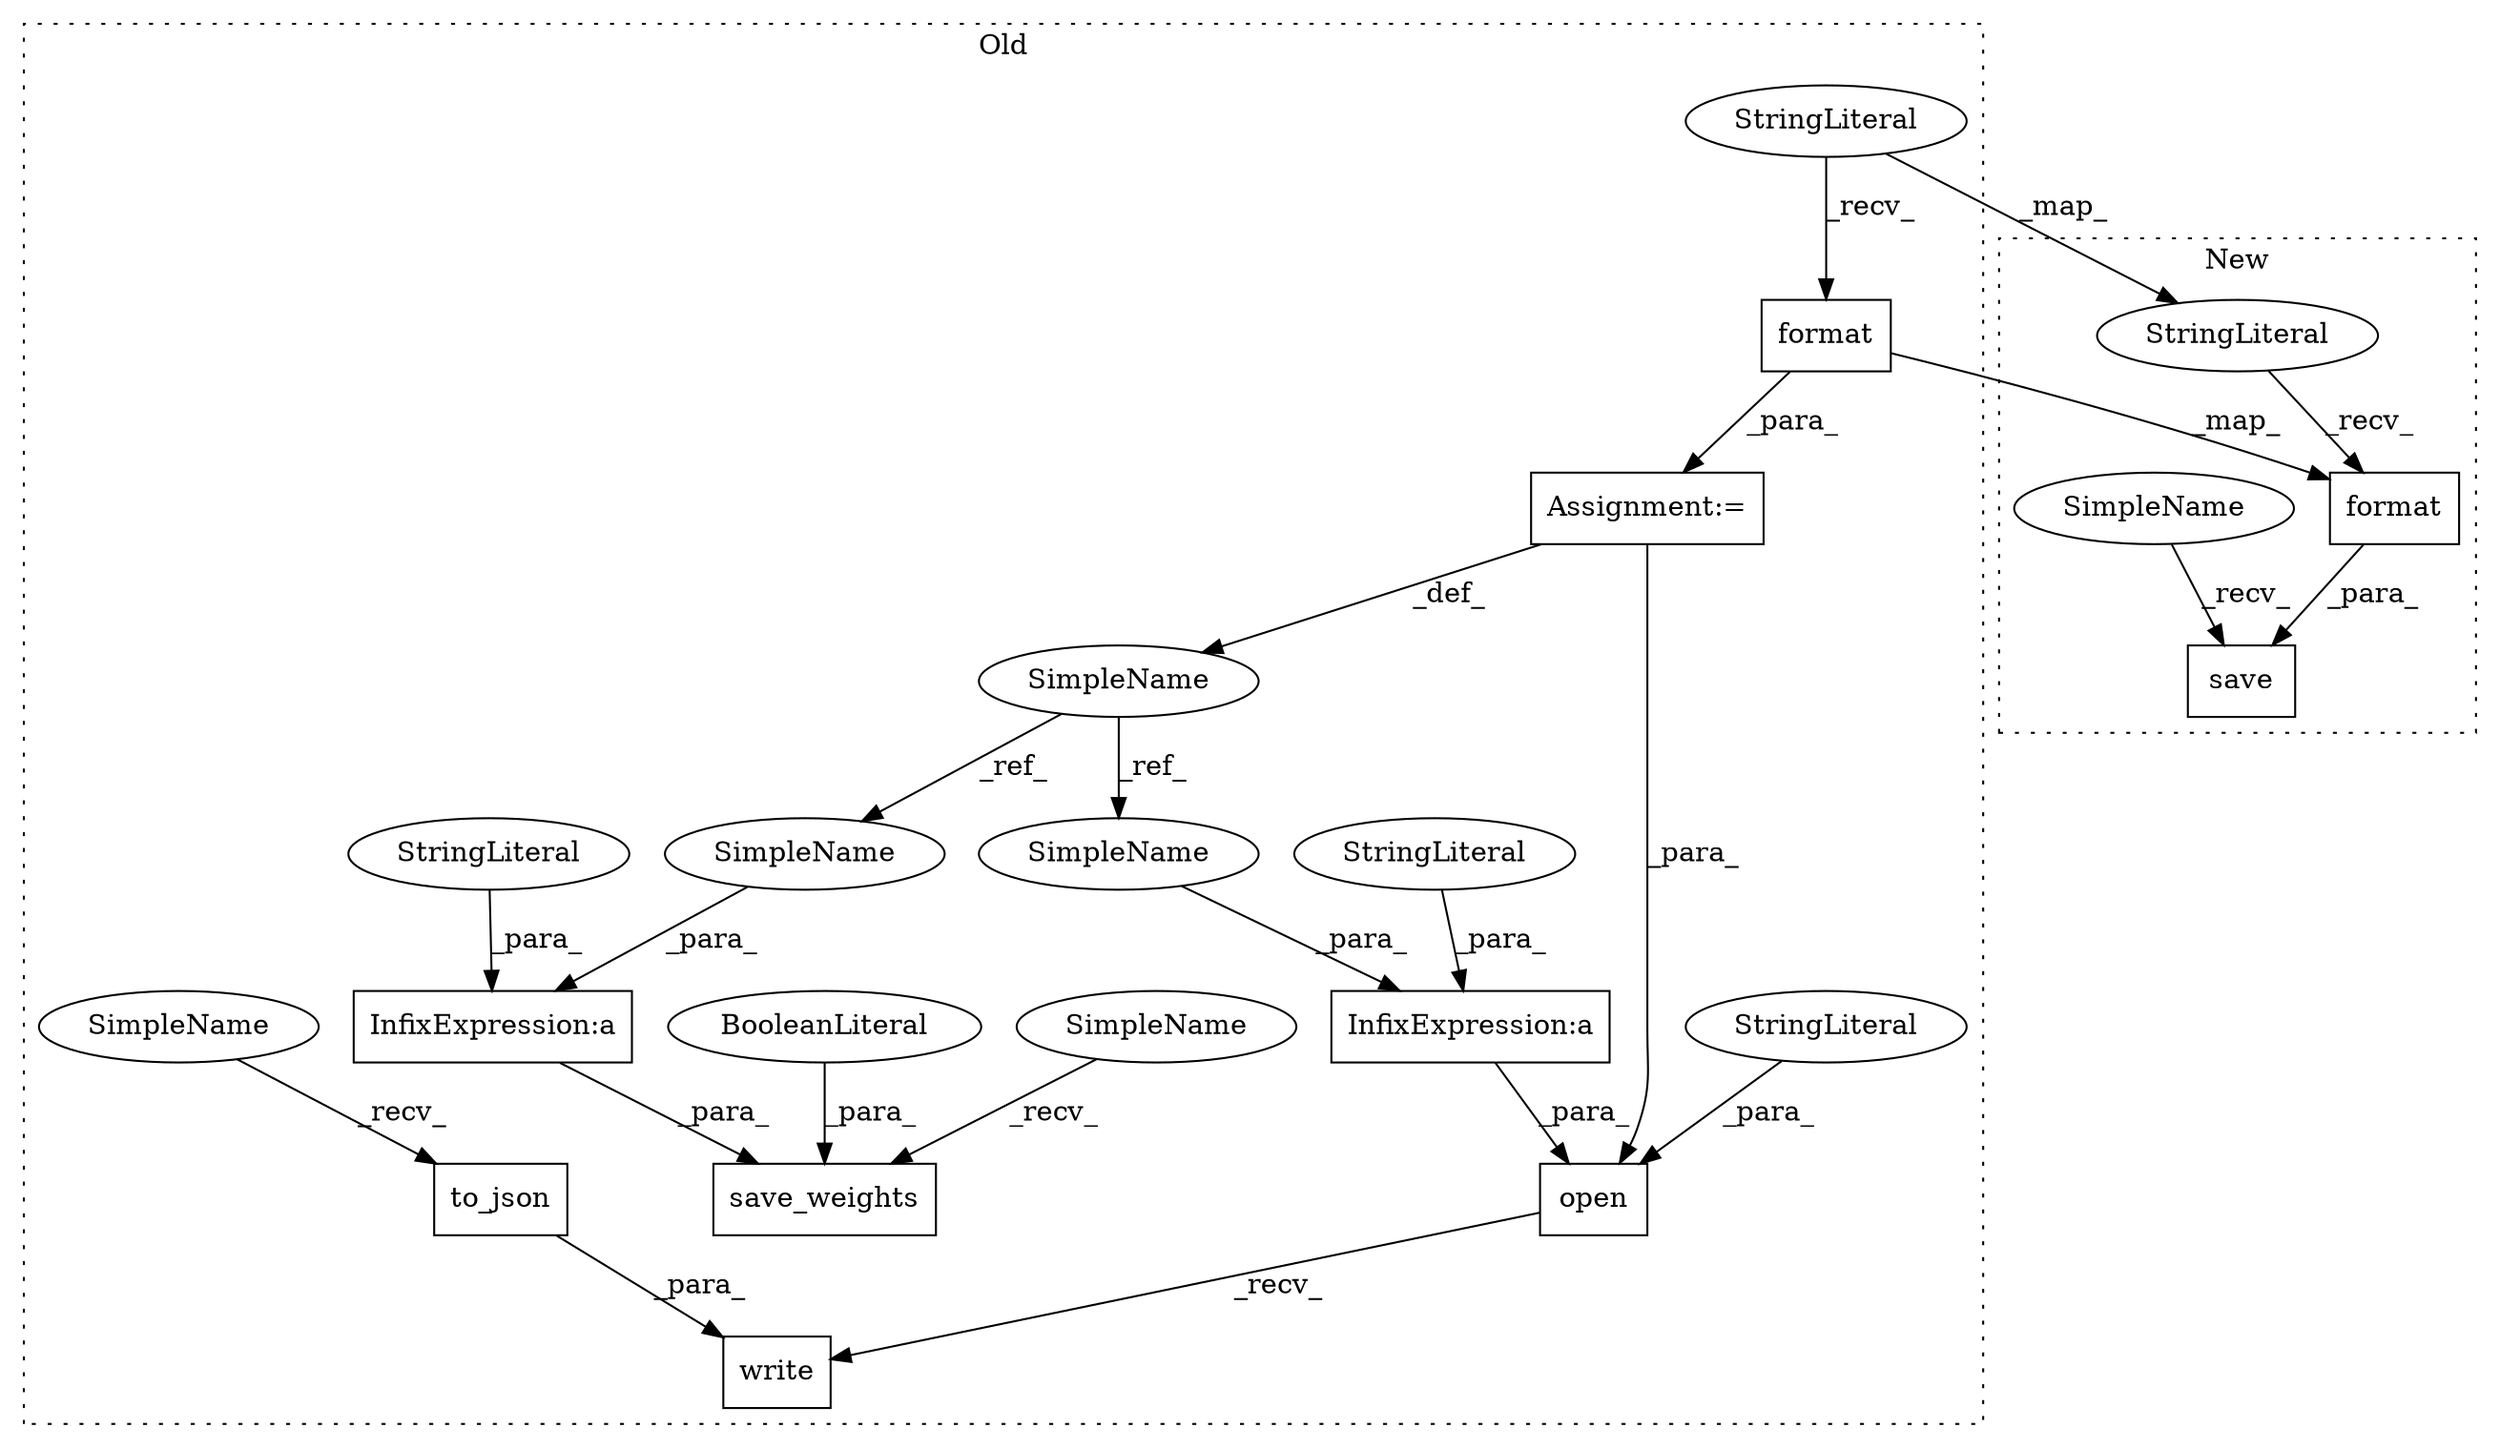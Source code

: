 digraph G {
subgraph cluster0 {
1 [label="save_weights" a="32" s="3558,3592" l="13,1" shape="box"];
3 [label="Assignment:=" a="7" s="3456" l="1" shape="box"];
4 [label="to_json" a="32" s="3536" l="9" shape="box"];
5 [label="InfixExpression:a" a="27" s="3579" l="3" shape="box"];
6 [label="InfixExpression:a" a="27" s="3508" l="3" shape="box"];
7 [label="BooleanLiteral" a="9" s="3588" l="4" shape="ellipse"];
8 [label="SimpleName" a="42" s="3448" l="8" shape="ellipse"];
10 [label="format" a="32" s="3467,3488" l="7,1" shape="box"];
12 [label="StringLiteral" a="45" s="3457" l="9" shape="ellipse"];
13 [label="StringLiteral" a="45" s="3511" l="7" shape="ellipse"];
14 [label="StringLiteral" a="45" s="3582" l="5" shape="ellipse"];
15 [label="write" a="32" s="3524,3545" l="6,1" shape="box"];
16 [label="open" a="32" s="3495,3522" l="5,1" shape="box"];
17 [label="StringLiteral" a="45" s="3519" l="3" shape="ellipse"];
18 [label="SimpleName" a="42" s="3552" l="5" shape="ellipse"];
19 [label="SimpleName" a="42" s="3530" l="5" shape="ellipse"];
20 [label="SimpleName" a="42" s="3500" l="8" shape="ellipse"];
21 [label="SimpleName" a="42" s="3571" l="8" shape="ellipse"];
label = "Old";
style="dotted";
}
subgraph cluster1 {
2 [label="save" a="32" s="3433,3473" l="5,1" shape="box"];
9 [label="format" a="32" s="3451,3472" l="7,1" shape="box"];
11 [label="StringLiteral" a="45" s="3438" l="12" shape="ellipse"];
22 [label="SimpleName" a="42" s="3427" l="5" shape="ellipse"];
label = "New";
style="dotted";
}
3 -> 16 [label="_para_"];
3 -> 8 [label="_def_"];
4 -> 15 [label="_para_"];
5 -> 1 [label="_para_"];
6 -> 16 [label="_para_"];
7 -> 1 [label="_para_"];
8 -> 20 [label="_ref_"];
8 -> 21 [label="_ref_"];
9 -> 2 [label="_para_"];
10 -> 9 [label="_map_"];
10 -> 3 [label="_para_"];
11 -> 9 [label="_recv_"];
12 -> 11 [label="_map_"];
12 -> 10 [label="_recv_"];
13 -> 6 [label="_para_"];
14 -> 5 [label="_para_"];
16 -> 15 [label="_recv_"];
17 -> 16 [label="_para_"];
18 -> 1 [label="_recv_"];
19 -> 4 [label="_recv_"];
20 -> 6 [label="_para_"];
21 -> 5 [label="_para_"];
22 -> 2 [label="_recv_"];
}